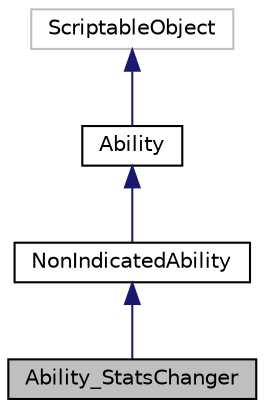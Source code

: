digraph "Ability_StatsChanger"
{
 // INTERACTIVE_SVG=YES
 // LATEX_PDF_SIZE
  edge [fontname="Helvetica",fontsize="10",labelfontname="Helvetica",labelfontsize="10"];
  node [fontname="Helvetica",fontsize="10",shape=record];
  Node1 [label="Ability_StatsChanger",height=0.2,width=0.4,color="black", fillcolor="grey75", style="filled", fontcolor="black",tooltip=" "];
  Node2 -> Node1 [dir="back",color="midnightblue",fontsize="10",style="solid",fontname="Helvetica"];
  Node2 [label="NonIndicatedAbility",height=0.2,width=0.4,color="black", fillcolor="white", style="filled",URL="$class_non_indicated_ability.html",tooltip="Encapsulador de les Ability que NO han de mostrar cap indicador."];
  Node3 -> Node2 [dir="back",color="midnightblue",fontsize="10",style="solid",fontname="Helvetica"];
  Node3 [label="Ability",height=0.2,width=0.4,color="black", fillcolor="white", style="filled",URL="$class_ability.html",tooltip="Base abstract class for an Ability."];
  Node4 -> Node3 [dir="back",color="midnightblue",fontsize="10",style="solid",fontname="Helvetica"];
  Node4 [label="ScriptableObject",height=0.2,width=0.4,color="grey75", fillcolor="white", style="filled",tooltip=" "];
}
